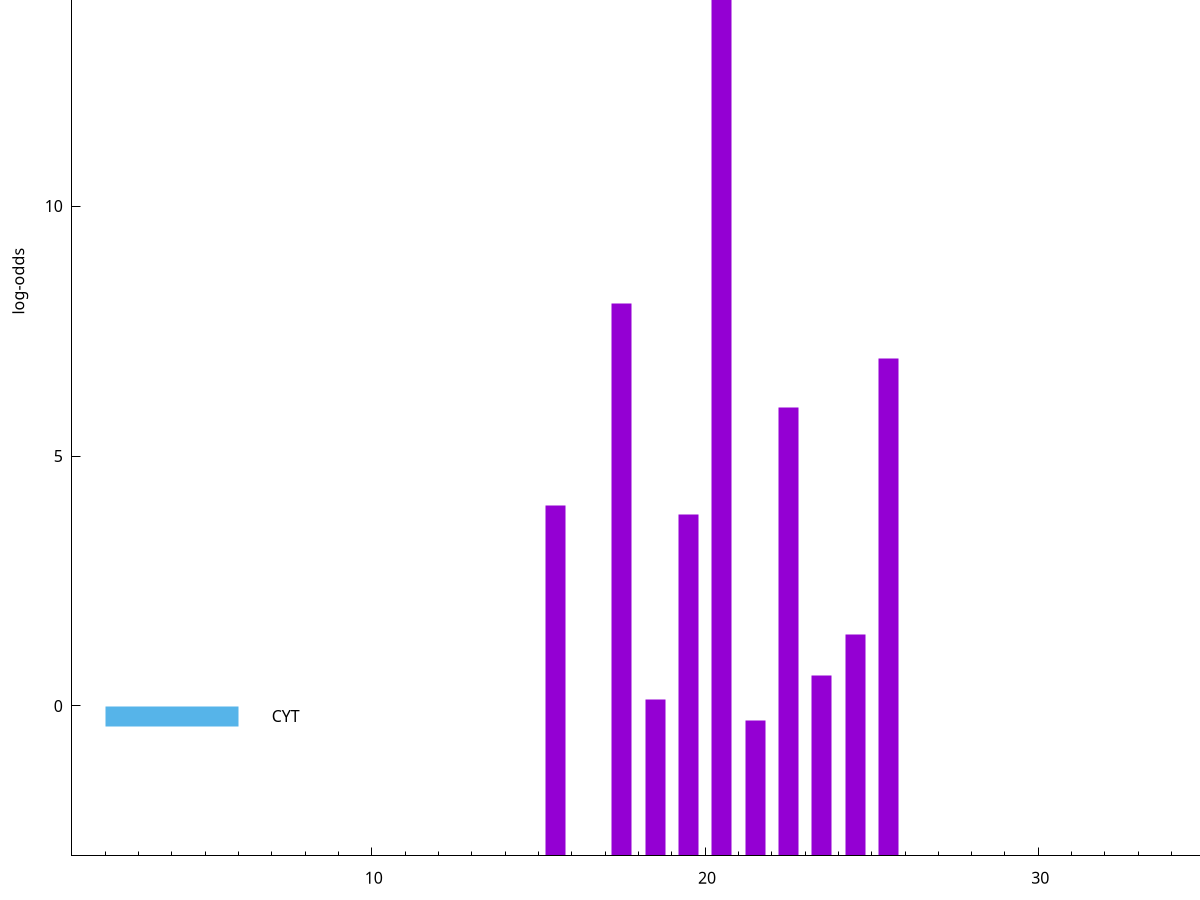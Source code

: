 set title "LipoP predictions for SRR3996252.gff"
set size 2., 1.4
set xrange [1:70] 
set mxtics 10
set yrange [-3:20]
set y2range [0:23]
set ylabel "log-odds"
set term postscript eps color solid "Helvetica" 30
set output "SRR3996252.gff21.eps"
set arrow from 2,16.3189 to 6,16.3189 nohead lt 1 lw 20
set label "SpI" at 7,16.3189
set arrow from 2,-0.200913 to 6,-0.200913 nohead lt 3 lw 20
set label "CYT" at 7,-0.200913
set arrow from 2,16.3189 to 6,16.3189 nohead lt 1 lw 20
set label "SpI" at 7,16.3189
# NOTE: The scores below are the log-odds scores with the threshold
# NOTE: subtracted (a hack to make gnuplot make the histogram all
# NOTE: look nice).
plot "-" axes x1y2 title "" with impulses lt 1 lw 20
20.500000 19.310200
17.500000 11.060960
25.500000 9.950430
22.500000 8.978090
15.500000 7.002880
19.500000 6.835120
24.500000 4.421500
23.500000 3.600959
18.500000 3.126499
21.500000 2.716381
e
exit
